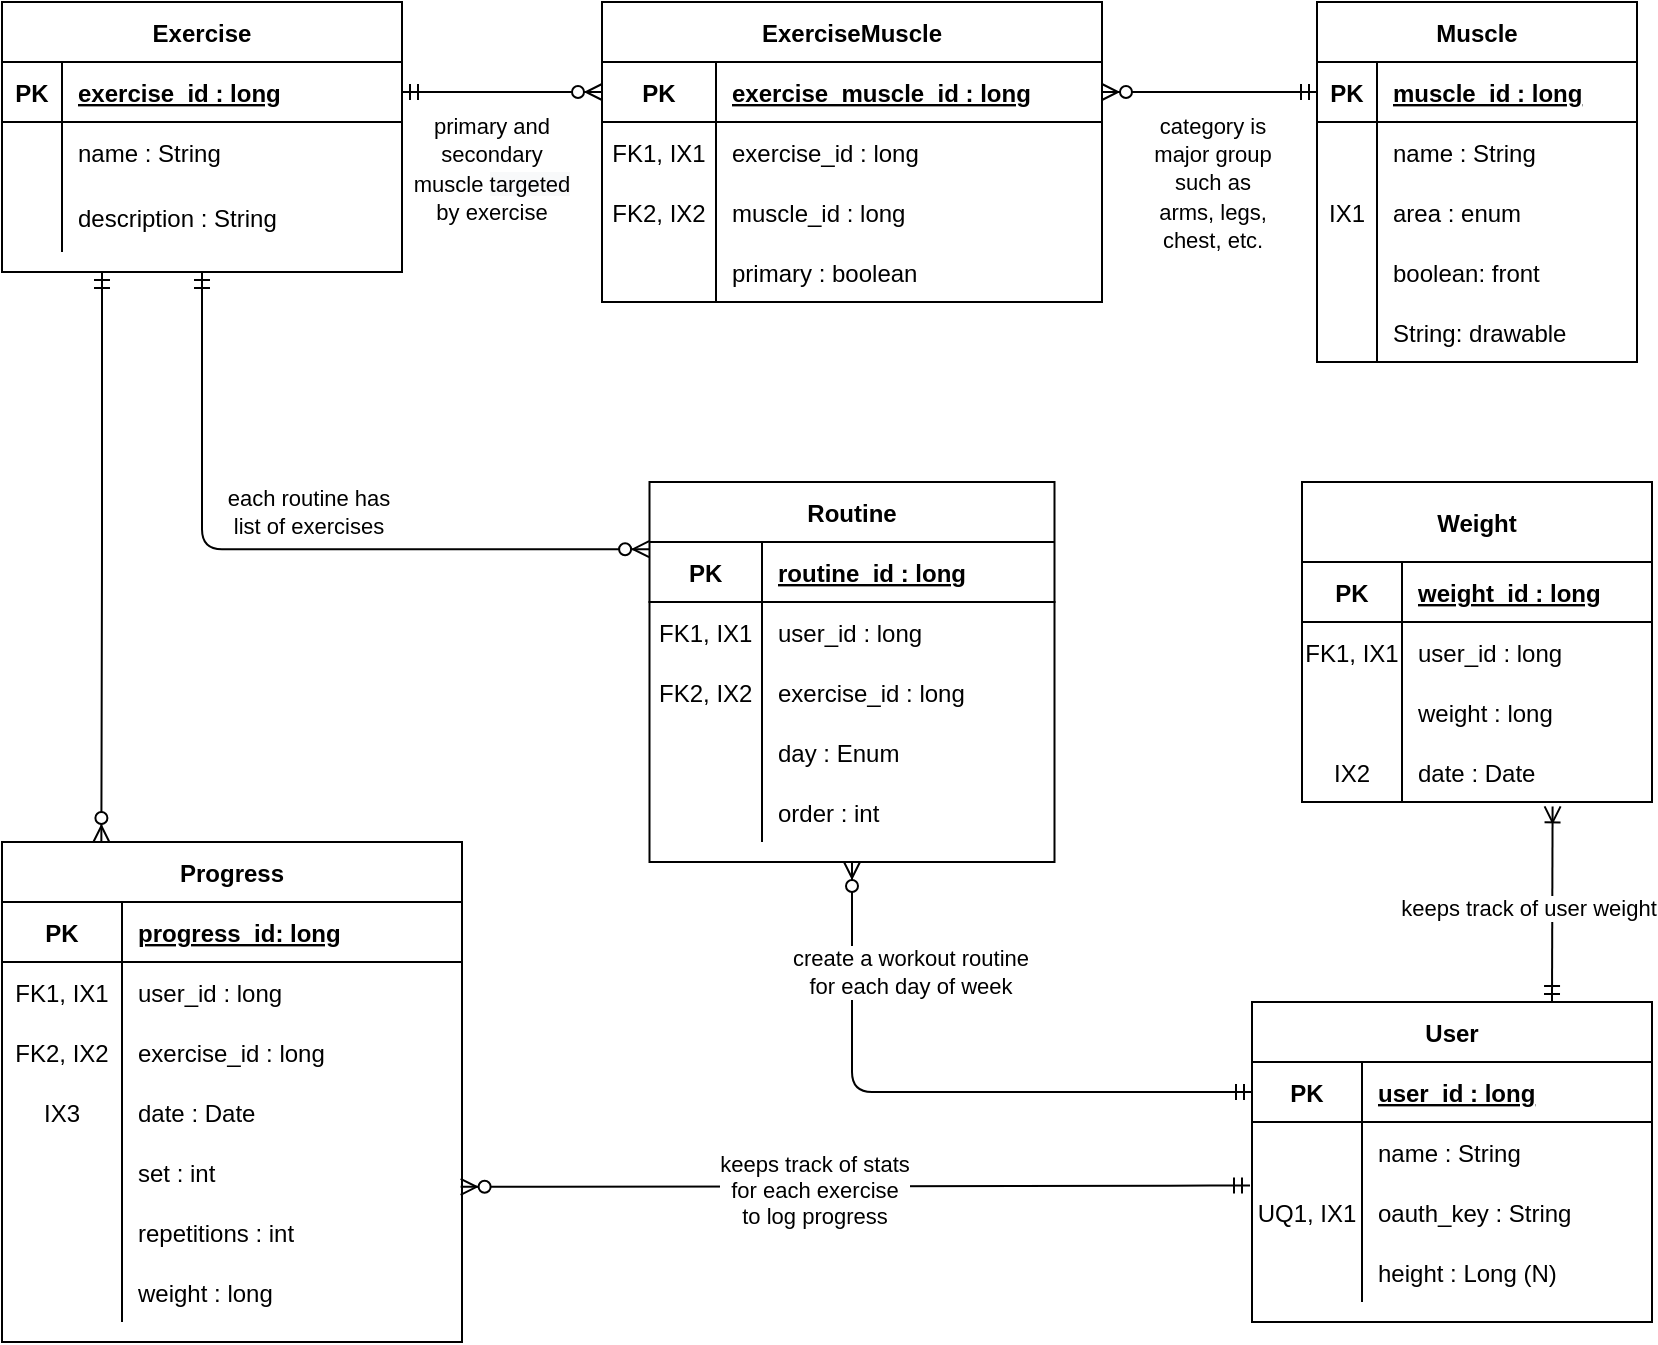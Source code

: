<mxfile version="13.9.6" type="device"><diagram id="Q6YfByepirMHfdgDxiGw" name="Page-1"><mxGraphModel dx="1028" dy="520" grid="1" gridSize="10" guides="1" tooltips="1" connect="1" arrows="1" fold="1" page="1" pageScale="1" pageWidth="850" pageHeight="1100" math="0" shadow="0"><root><mxCell id="0"/><mxCell id="1" parent="0"/><mxCell id="9hliLJSUuDG-UG1t3mNE-100" value="" style="fontSize=12;html=1;endArrow=ERzeroToMany;endFill=1;exitX=1;exitY=0.5;exitDx=0;exitDy=0;entryX=0;entryY=0.5;entryDx=0;entryDy=0;startArrow=ERmandOne;startFill=0;" parent="1" source="9hliLJSUuDG-UG1t3mNE-2" target="9hliLJSUuDG-UG1t3mNE-15" edge="1"><mxGeometry width="100" height="100" relative="1" as="geometry"><mxPoint x="250" y="220" as="sourcePoint"/><mxPoint x="310" y="135" as="targetPoint"/></mxGeometry></mxCell><mxCell id="RDluwMORNLAqVn_TTHdL-29" value="&lt;span style=&quot;color: rgba(0 , 0 , 0 , 0) ; font-family: monospace ; font-size: 0px ; background-color: rgb(248 , 249 , 250)&quot;&gt;%3CmxGraphModel%3E%3Croot%3E%3CmxCell%20id%3D%220%22%2F%3E%3CmxCell%20id%3D%221%22%20parent%3D%220%22%2F%3E%3CmxCell%20id%3D%222%22%20value%3D%22muscles%20targeted%26lt%3Bbr%26gt%3Bby%20exercise%20grouped%26lt%3Bbr%26gt%3Bby%20primary%20and%26amp%3Bnbsp%3B%26lt%3Bbr%26gt%3Bsecondary%22%20style%3D%22edgeLabel%3Bhtml%3D1%3Balign%3Dcenter%3BverticalAlign%3Dmiddle%3Bresizable%3D0%3Bpoints%3D%5B%5D%3B%22%20vertex%3D%221%22%20connectable%3D%220%22%20parent%3D%221%22%3E%3CmxGeometry%20x%3D%22291%22%20y%3D%22166%22%20as%3D%22geometry%22%2F%3E%3C%2FmxCell%3E%3C%2Froot%3E%3C%2FmxGraphModel%3E&lt;/span&gt;&lt;span style=&quot;color: rgba(0 , 0 , 0 , 0) ; font-family: monospace ; font-size: 0px ; background-color: rgb(248 , 249 , 250)&quot;&gt;%3CmxGraphModel%3E%3Croot%3E%3CmxCell%20id%3D%220%22%2F%3E%3CmxCell%20id%3D%221%22%20parent%3D%220%22%2F%3E%3CmxCell%20id%3D%222%22%20value%3D%22muscles%20targeted%26lt%3Bbr%26gt%3Bby%20exercise%20grouped%26lt%3Bbr%26gt%3Bby%20primary%20and%26amp%3Bnbsp%3B%26lt%3Bbr%26gt%3Bsecondary%22%20style%3D%22edgeLabel%3Bhtml%3D1%3Balign%3Dcenter%3BverticalAlign%3Dmiddle%3Bresizable%3D0%3Bpoints%3D%5B%5D%3B%22%20vertex%3D%221%22%20connectable%3D%220%22%20parent%3D%221%22%3E%3CmxGeometry%20x%3D%22291%22%20y%3D%22166%22%20as%3D%22geometry%22%2F%3E%3C%2FmxCell%3E%3C%2Froot%3E%3C%2FmxGraphModel%3E&lt;/span&gt;" style="edgeLabel;html=1;align=center;verticalAlign=middle;resizable=0;points=[];" parent="9hliLJSUuDG-UG1t3mNE-100" vertex="1" connectable="0"><mxGeometry x="0.147" y="-1" relative="1" as="geometry"><mxPoint as="offset"/></mxGeometry></mxCell><mxCell id="9hliLJSUuDG-UG1t3mNE-105" value="" style="edgeStyle=entityRelationEdgeStyle;fontSize=12;html=1;endArrow=ERzeroToMany;entryX=1;entryY=0.5;entryDx=0;entryDy=0;exitX=0;exitY=0.5;exitDx=0;exitDy=0;endFill=1;startArrow=ERmandOne;startFill=0;" parent="1" source="9hliLJSUuDG-UG1t3mNE-41" target="9hliLJSUuDG-UG1t3mNE-15" edge="1"><mxGeometry width="100" height="100" relative="1" as="geometry"><mxPoint x="860" y="50" as="sourcePoint"/><mxPoint x="690" y="50" as="targetPoint"/></mxGeometry></mxCell><mxCell id="9hliLJSUuDG-UG1t3mNE-178" value="" style="fontSize=12;html=1;endArrow=ERoneToMany;startArrow=ERmandOne;startFill=0;exitX=0.75;exitY=0;exitDx=0;exitDy=0;entryX=0.716;entryY=1.073;entryDx=0;entryDy=0;entryPerimeter=0;" parent="1" source="9hliLJSUuDG-UG1t3mNE-108" target="RDluwMORNLAqVn_TTHdL-11" edge="1"><mxGeometry width="100" height="100" relative="1" as="geometry"><mxPoint x="780" y="638" as="sourcePoint"/><mxPoint x="790" y="590" as="targetPoint"/></mxGeometry></mxCell><mxCell id="RDluwMORNLAqVn_TTHdL-20" value="keeps track of user weight" style="edgeLabel;html=1;align=center;verticalAlign=middle;resizable=0;points=[];" parent="9hliLJSUuDG-UG1t3mNE-178" vertex="1" connectable="0"><mxGeometry x="-0.327" relative="1" as="geometry"><mxPoint x="-12.6" y="-14" as="offset"/></mxGeometry></mxCell><mxCell id="9hliLJSUuDG-UG1t3mNE-179" value="" style="fontSize=12;html=1;endArrow=ERzeroToMany;startArrow=ERmandOne;startFill=0;exitX=0;exitY=0.5;exitDx=0;exitDy=0;edgeStyle=orthogonalEdgeStyle;elbow=vertical;entryX=0.5;entryY=1;entryDx=0;entryDy=0;endFill=1;" parent="1" source="9hliLJSUuDG-UG1t3mNE-109" target="9hliLJSUuDG-UG1t3mNE-152" edge="1"><mxGeometry width="100" height="100" relative="1" as="geometry"><mxPoint x="630" y="552" as="sourcePoint"/><mxPoint x="440" y="590" as="targetPoint"/></mxGeometry></mxCell><mxCell id="RDluwMORNLAqVn_TTHdL-21" value="create a workout routine&lt;br&gt;for each day of week" style="edgeLabel;html=1;align=center;verticalAlign=middle;resizable=0;points=[];" parent="9hliLJSUuDG-UG1t3mNE-179" vertex="1" connectable="0"><mxGeometry x="0.036" y="-43" relative="1" as="geometry"><mxPoint x="-8.25" y="-17" as="offset"/></mxGeometry></mxCell><mxCell id="9hliLJSUuDG-UG1t3mNE-218" value="" style="fontSize=12;html=1;endArrow=ERzeroToMany;startArrow=ERmandOne;startFill=0;entryX=-0.001;entryY=0.12;entryDx=0;entryDy=0;exitX=0.5;exitY=1;exitDx=0;exitDy=0;entryPerimeter=0;edgeStyle=orthogonalEdgeStyle;endFill=1;" parent="1" source="9hliLJSUuDG-UG1t3mNE-1" target="9hliLJSUuDG-UG1t3mNE-153" edge="1"><mxGeometry width="100" height="100" relative="1" as="geometry"><mxPoint x="160" y="260" as="sourcePoint"/><mxPoint x="185" y="340" as="targetPoint"/></mxGeometry></mxCell><mxCell id="RDluwMORNLAqVn_TTHdL-23" value="each routine has &lt;br&gt;list of exercises" style="edgeLabel;html=1;align=center;verticalAlign=middle;resizable=0;points=[];" parent="9hliLJSUuDG-UG1t3mNE-218" vertex="1" connectable="0"><mxGeometry x="-0.024" y="66" relative="1" as="geometry"><mxPoint x="14.6" y="47.4" as="offset"/></mxGeometry></mxCell><mxCell id="9hliLJSUuDG-UG1t3mNE-219" value="" style="edgeStyle=entityRelationEdgeStyle;fontSize=12;html=1;endArrow=ERmandOne;startArrow=ERzeroToMany;startFill=1;endFill=0;entryX=-0.005;entryY=0.06;entryDx=0;entryDy=0;entryPerimeter=0;exitX=0.997;exitY=0.747;exitDx=0;exitDy=0;exitPerimeter=0;" parent="1" source="9hliLJSUuDG-UG1t3mNE-209" target="9hliLJSUuDG-UG1t3mNE-115" edge="1"><mxGeometry width="100" height="100" relative="1" as="geometry"><mxPoint x="240" y="762" as="sourcePoint"/><mxPoint x="730" y="860" as="targetPoint"/></mxGeometry></mxCell><mxCell id="RDluwMORNLAqVn_TTHdL-24" value="keeps track of stats &lt;br&gt;for each exercise&lt;br&gt;to log progress" style="edgeLabel;html=1;align=center;verticalAlign=middle;resizable=0;points=[];" parent="9hliLJSUuDG-UG1t3mNE-219" vertex="1" connectable="0"><mxGeometry x="-0.109" y="-2" relative="1" as="geometry"><mxPoint as="offset"/></mxGeometry></mxCell><mxCell id="9hliLJSUuDG-UG1t3mNE-221" value="" style="edgeStyle=orthogonalEdgeStyle;fontSize=12;html=1;endArrow=ERzeroToMany;entryX=0.216;entryY=0;entryDx=0;entryDy=0;startArrow=ERmandOne;startFill=0;endFill=1;jumpSize=6;exitX=0.25;exitY=1;exitDx=0;exitDy=0;entryPerimeter=0;" parent="1" source="9hliLJSUuDG-UG1t3mNE-1" target="9hliLJSUuDG-UG1t3mNE-165" edge="1"><mxGeometry width="100" height="100" relative="1" as="geometry"><mxPoint x="30" y="265" as="sourcePoint"/><mxPoint x="520" y="430" as="targetPoint"/></mxGeometry></mxCell><mxCell id="9hliLJSUuDG-UG1t3mNE-1" value="Exercise" style="shape=table;startSize=30;container=1;collapsible=1;childLayout=tableLayout;fixedRows=1;rowLines=0;fontStyle=1;align=center;resizeLast=1;" parent="1" vertex="1"><mxGeometry x="10" y="60" width="200" height="135" as="geometry"/></mxCell><mxCell id="9hliLJSUuDG-UG1t3mNE-2" value="" style="shape=partialRectangle;collapsible=0;dropTarget=0;pointerEvents=0;fillColor=none;top=0;left=0;bottom=1;right=0;points=[[0,0.5],[1,0.5]];portConstraint=eastwest;" parent="9hliLJSUuDG-UG1t3mNE-1" vertex="1"><mxGeometry y="30" width="200" height="30" as="geometry"/></mxCell><mxCell id="9hliLJSUuDG-UG1t3mNE-3" value="PK" style="shape=partialRectangle;connectable=0;fillColor=none;top=0;left=0;bottom=0;right=0;fontStyle=1;overflow=hidden;" parent="9hliLJSUuDG-UG1t3mNE-2" vertex="1"><mxGeometry width="30" height="30" as="geometry"/></mxCell><mxCell id="9hliLJSUuDG-UG1t3mNE-4" value="exercise_id : long" style="shape=partialRectangle;connectable=0;fillColor=none;top=0;left=0;bottom=0;right=0;align=left;spacingLeft=6;fontStyle=5;overflow=hidden;" parent="9hliLJSUuDG-UG1t3mNE-2" vertex="1"><mxGeometry x="30" width="170" height="30" as="geometry"/></mxCell><mxCell id="9hliLJSUuDG-UG1t3mNE-5" value="" style="shape=partialRectangle;collapsible=0;dropTarget=0;pointerEvents=0;fillColor=none;top=0;left=0;bottom=0;right=0;points=[[0,0.5],[1,0.5]];portConstraint=eastwest;" parent="9hliLJSUuDG-UG1t3mNE-1" vertex="1"><mxGeometry y="60" width="200" height="30" as="geometry"/></mxCell><mxCell id="9hliLJSUuDG-UG1t3mNE-6" value="" style="shape=partialRectangle;connectable=0;fillColor=none;top=0;left=0;bottom=0;right=0;editable=1;overflow=hidden;" parent="9hliLJSUuDG-UG1t3mNE-5" vertex="1"><mxGeometry width="30" height="30" as="geometry"/></mxCell><mxCell id="9hliLJSUuDG-UG1t3mNE-7" value="name : String" style="shape=partialRectangle;connectable=0;fillColor=none;top=0;left=0;bottom=0;right=0;align=left;spacingLeft=6;overflow=hidden;" parent="9hliLJSUuDG-UG1t3mNE-5" vertex="1"><mxGeometry x="30" width="170" height="30" as="geometry"/></mxCell><mxCell id="9hliLJSUuDG-UG1t3mNE-71" value="" style="shape=partialRectangle;collapsible=0;dropTarget=0;pointerEvents=0;fillColor=none;top=0;left=0;bottom=0;right=0;points=[[0,0.5],[1,0.5]];portConstraint=eastwest;" parent="9hliLJSUuDG-UG1t3mNE-1" vertex="1"><mxGeometry y="90" width="200" height="35" as="geometry"/></mxCell><mxCell id="9hliLJSUuDG-UG1t3mNE-72" value="" style="shape=partialRectangle;connectable=0;fillColor=none;top=0;left=0;bottom=0;right=0;editable=1;overflow=hidden;" parent="9hliLJSUuDG-UG1t3mNE-71" vertex="1"><mxGeometry width="30" height="35" as="geometry"/></mxCell><mxCell id="9hliLJSUuDG-UG1t3mNE-73" value="description : String" style="shape=partialRectangle;connectable=0;fillColor=none;top=0;left=0;bottom=0;right=0;align=left;spacingLeft=6;overflow=hidden;" parent="9hliLJSUuDG-UG1t3mNE-71" vertex="1"><mxGeometry x="30" width="170" height="35" as="geometry"/></mxCell><mxCell id="9hliLJSUuDG-UG1t3mNE-40" value="Muscle" style="shape=table;startSize=30;container=1;collapsible=1;childLayout=tableLayout;fixedRows=1;rowLines=0;fontStyle=1;align=center;resizeLast=1;" parent="1" vertex="1"><mxGeometry x="667.5" y="60" width="160" height="180" as="geometry"/></mxCell><mxCell id="9hliLJSUuDG-UG1t3mNE-41" value="" style="shape=partialRectangle;collapsible=0;dropTarget=0;pointerEvents=0;fillColor=none;top=0;left=0;bottom=1;right=0;points=[[0,0.5],[1,0.5]];portConstraint=eastwest;" parent="9hliLJSUuDG-UG1t3mNE-40" vertex="1"><mxGeometry y="30" width="160" height="30" as="geometry"/></mxCell><mxCell id="9hliLJSUuDG-UG1t3mNE-42" value="PK" style="shape=partialRectangle;connectable=0;fillColor=none;top=0;left=0;bottom=0;right=0;fontStyle=1;overflow=hidden;" parent="9hliLJSUuDG-UG1t3mNE-41" vertex="1"><mxGeometry width="30" height="30" as="geometry"/></mxCell><mxCell id="9hliLJSUuDG-UG1t3mNE-43" value="muscle_id : long" style="shape=partialRectangle;connectable=0;fillColor=none;top=0;left=0;bottom=0;right=0;align=left;spacingLeft=6;fontStyle=5;overflow=hidden;" parent="9hliLJSUuDG-UG1t3mNE-41" vertex="1"><mxGeometry x="30" width="130" height="30" as="geometry"/></mxCell><mxCell id="9hliLJSUuDG-UG1t3mNE-44" value="" style="shape=partialRectangle;collapsible=0;dropTarget=0;pointerEvents=0;fillColor=none;top=0;left=0;bottom=0;right=0;points=[[0,0.5],[1,0.5]];portConstraint=eastwest;" parent="9hliLJSUuDG-UG1t3mNE-40" vertex="1"><mxGeometry y="60" width="160" height="30" as="geometry"/></mxCell><mxCell id="9hliLJSUuDG-UG1t3mNE-45" value="" style="shape=partialRectangle;connectable=0;fillColor=none;top=0;left=0;bottom=0;right=0;editable=1;overflow=hidden;" parent="9hliLJSUuDG-UG1t3mNE-44" vertex="1"><mxGeometry width="30" height="30" as="geometry"/></mxCell><mxCell id="9hliLJSUuDG-UG1t3mNE-46" value="name : String" style="shape=partialRectangle;connectable=0;fillColor=none;top=0;left=0;bottom=0;right=0;align=left;spacingLeft=6;overflow=hidden;" parent="9hliLJSUuDG-UG1t3mNE-44" vertex="1"><mxGeometry x="30" width="130" height="30" as="geometry"/></mxCell><mxCell id="9hliLJSUuDG-UG1t3mNE-47" value="" style="shape=partialRectangle;collapsible=0;dropTarget=0;pointerEvents=0;fillColor=none;top=0;left=0;bottom=0;right=0;points=[[0,0.5],[1,0.5]];portConstraint=eastwest;" parent="9hliLJSUuDG-UG1t3mNE-40" vertex="1"><mxGeometry y="90" width="160" height="30" as="geometry"/></mxCell><mxCell id="9hliLJSUuDG-UG1t3mNE-48" value="IX1" style="shape=partialRectangle;connectable=0;fillColor=none;top=0;left=0;bottom=0;right=0;editable=1;overflow=hidden;" parent="9hliLJSUuDG-UG1t3mNE-47" vertex="1"><mxGeometry width="30" height="30" as="geometry"/></mxCell><mxCell id="9hliLJSUuDG-UG1t3mNE-49" value="area : enum" style="shape=partialRectangle;connectable=0;fillColor=none;top=0;left=0;bottom=0;right=0;align=left;spacingLeft=6;overflow=hidden;" parent="9hliLJSUuDG-UG1t3mNE-47" vertex="1"><mxGeometry x="30" width="130" height="30" as="geometry"/></mxCell><mxCell id="71SKFXJN1rLLj5EUi6o0-1" value="" style="shape=partialRectangle;collapsible=0;dropTarget=0;pointerEvents=0;fillColor=none;top=0;left=0;bottom=0;right=0;points=[[0,0.5],[1,0.5]];portConstraint=eastwest;" vertex="1" parent="9hliLJSUuDG-UG1t3mNE-40"><mxGeometry y="120" width="160" height="30" as="geometry"/></mxCell><mxCell id="71SKFXJN1rLLj5EUi6o0-2" value="" style="shape=partialRectangle;connectable=0;fillColor=none;top=0;left=0;bottom=0;right=0;editable=1;overflow=hidden;" vertex="1" parent="71SKFXJN1rLLj5EUi6o0-1"><mxGeometry width="30" height="30" as="geometry"/></mxCell><mxCell id="71SKFXJN1rLLj5EUi6o0-3" value="boolean: front" style="shape=partialRectangle;connectable=0;fillColor=none;top=0;left=0;bottom=0;right=0;align=left;spacingLeft=6;overflow=hidden;" vertex="1" parent="71SKFXJN1rLLj5EUi6o0-1"><mxGeometry x="30" width="130" height="30" as="geometry"/></mxCell><mxCell id="71SKFXJN1rLLj5EUi6o0-4" value="" style="shape=partialRectangle;collapsible=0;dropTarget=0;pointerEvents=0;fillColor=none;top=0;left=0;bottom=0;right=0;points=[[0,0.5],[1,0.5]];portConstraint=eastwest;" vertex="1" parent="9hliLJSUuDG-UG1t3mNE-40"><mxGeometry y="150" width="160" height="30" as="geometry"/></mxCell><mxCell id="71SKFXJN1rLLj5EUi6o0-5" value="" style="shape=partialRectangle;connectable=0;fillColor=none;top=0;left=0;bottom=0;right=0;editable=1;overflow=hidden;" vertex="1" parent="71SKFXJN1rLLj5EUi6o0-4"><mxGeometry width="30" height="30" as="geometry"/></mxCell><mxCell id="71SKFXJN1rLLj5EUi6o0-6" value="String: drawable" style="shape=partialRectangle;connectable=0;fillColor=none;top=0;left=0;bottom=0;right=0;align=left;spacingLeft=6;overflow=hidden;" vertex="1" parent="71SKFXJN1rLLj5EUi6o0-4"><mxGeometry x="30" width="130" height="30" as="geometry"/></mxCell><mxCell id="9hliLJSUuDG-UG1t3mNE-152" value="Routine" style="shape=table;startSize=30;container=1;collapsible=1;childLayout=tableLayout;fixedRows=1;rowLines=0;fontStyle=1;align=center;resizeLast=1;" parent="1" vertex="1"><mxGeometry x="333.75" y="300" width="202.5" height="190" as="geometry"/></mxCell><mxCell id="9hliLJSUuDG-UG1t3mNE-153" value="" style="shape=partialRectangle;collapsible=0;dropTarget=0;pointerEvents=0;fillColor=none;top=0;left=0;bottom=1;right=0;points=[[0,0.5],[1,0.5]];portConstraint=eastwest;" parent="9hliLJSUuDG-UG1t3mNE-152" vertex="1"><mxGeometry y="30" width="202.5" height="30" as="geometry"/></mxCell><mxCell id="9hliLJSUuDG-UG1t3mNE-154" value="PK" style="shape=partialRectangle;connectable=0;fillColor=none;top=0;left=0;bottom=0;right=0;fontStyle=1;overflow=hidden;" parent="9hliLJSUuDG-UG1t3mNE-153" vertex="1"><mxGeometry width="56.25" height="30" as="geometry"/></mxCell><mxCell id="9hliLJSUuDG-UG1t3mNE-155" value="routine_id : long" style="shape=partialRectangle;connectable=0;fillColor=none;top=0;left=0;bottom=0;right=0;align=left;spacingLeft=6;fontStyle=5;overflow=hidden;" parent="9hliLJSUuDG-UG1t3mNE-153" vertex="1"><mxGeometry x="56.25" width="146.25" height="30" as="geometry"/></mxCell><mxCell id="9hliLJSUuDG-UG1t3mNE-156" value="" style="shape=partialRectangle;collapsible=0;dropTarget=0;pointerEvents=0;fillColor=none;top=0;left=0;bottom=0;right=0;points=[[0,0.5],[1,0.5]];portConstraint=eastwest;" parent="9hliLJSUuDG-UG1t3mNE-152" vertex="1"><mxGeometry y="60" width="202.5" height="30" as="geometry"/></mxCell><mxCell id="9hliLJSUuDG-UG1t3mNE-157" value="FK1, IX1" style="shape=partialRectangle;connectable=0;fillColor=none;top=0;left=0;bottom=0;right=0;editable=1;overflow=hidden;" parent="9hliLJSUuDG-UG1t3mNE-156" vertex="1"><mxGeometry width="56.25" height="30" as="geometry"/></mxCell><mxCell id="9hliLJSUuDG-UG1t3mNE-158" value="user_id : long" style="shape=partialRectangle;connectable=0;fillColor=none;top=0;left=0;bottom=0;right=0;align=left;spacingLeft=6;overflow=hidden;" parent="9hliLJSUuDG-UG1t3mNE-156" vertex="1"><mxGeometry x="56.25" width="146.25" height="30" as="geometry"/></mxCell><mxCell id="9hliLJSUuDG-UG1t3mNE-159" value="" style="shape=partialRectangle;collapsible=0;dropTarget=0;pointerEvents=0;fillColor=none;top=0;left=0;bottom=0;right=0;points=[[0,0.5],[1,0.5]];portConstraint=eastwest;" parent="9hliLJSUuDG-UG1t3mNE-152" vertex="1"><mxGeometry y="90" width="202.5" height="30" as="geometry"/></mxCell><mxCell id="9hliLJSUuDG-UG1t3mNE-160" value="FK2, IX2" style="shape=partialRectangle;connectable=0;fillColor=none;top=0;left=0;bottom=0;right=0;editable=1;overflow=hidden;" parent="9hliLJSUuDG-UG1t3mNE-159" vertex="1"><mxGeometry width="56.25" height="30" as="geometry"/></mxCell><mxCell id="9hliLJSUuDG-UG1t3mNE-161" value="exercise_id : long" style="shape=partialRectangle;connectable=0;fillColor=none;top=0;left=0;bottom=0;right=0;align=left;spacingLeft=6;overflow=hidden;" parent="9hliLJSUuDG-UG1t3mNE-159" vertex="1"><mxGeometry x="56.25" width="146.25" height="30" as="geometry"/></mxCell><mxCell id="RDluwMORNLAqVn_TTHdL-8" value="" style="shape=partialRectangle;collapsible=0;dropTarget=0;pointerEvents=0;fillColor=none;top=0;left=0;bottom=0;right=0;points=[[0,0.5],[1,0.5]];portConstraint=eastwest;" parent="9hliLJSUuDG-UG1t3mNE-152" vertex="1"><mxGeometry y="120" width="202.5" height="30" as="geometry"/></mxCell><mxCell id="RDluwMORNLAqVn_TTHdL-9" value="" style="shape=partialRectangle;connectable=0;fillColor=none;top=0;left=0;bottom=0;right=0;editable=1;overflow=hidden;" parent="RDluwMORNLAqVn_TTHdL-8" vertex="1"><mxGeometry width="56.25" height="30" as="geometry"/></mxCell><mxCell id="RDluwMORNLAqVn_TTHdL-10" value="day : Enum" style="shape=partialRectangle;connectable=0;fillColor=none;top=0;left=0;bottom=0;right=0;align=left;spacingLeft=6;overflow=hidden;" parent="RDluwMORNLAqVn_TTHdL-8" vertex="1"><mxGeometry x="56.25" width="146.25" height="30" as="geometry"/></mxCell><mxCell id="ELQZBwiEEkwCAG5e-MeL-1" value="" style="shape=partialRectangle;collapsible=0;dropTarget=0;pointerEvents=0;fillColor=none;top=0;left=0;bottom=0;right=0;points=[[0,0.5],[1,0.5]];portConstraint=eastwest;" parent="9hliLJSUuDG-UG1t3mNE-152" vertex="1"><mxGeometry y="150" width="202.5" height="30" as="geometry"/></mxCell><mxCell id="ELQZBwiEEkwCAG5e-MeL-2" value="" style="shape=partialRectangle;connectable=0;fillColor=none;top=0;left=0;bottom=0;right=0;editable=1;overflow=hidden;" parent="ELQZBwiEEkwCAG5e-MeL-1" vertex="1"><mxGeometry width="56.25" height="30" as="geometry"/></mxCell><mxCell id="ELQZBwiEEkwCAG5e-MeL-3" value="order : int" style="shape=partialRectangle;connectable=0;fillColor=none;top=0;left=0;bottom=0;right=0;align=left;spacingLeft=6;overflow=hidden;" parent="ELQZBwiEEkwCAG5e-MeL-1" vertex="1"><mxGeometry x="56.25" width="146.25" height="30" as="geometry"/></mxCell><mxCell id="9hliLJSUuDG-UG1t3mNE-14" value="ExerciseMuscle" style="shape=table;startSize=30;container=1;collapsible=1;childLayout=tableLayout;fixedRows=1;rowLines=0;fontStyle=1;align=center;resizeLast=1;" parent="1" vertex="1"><mxGeometry x="310" y="60" width="250" height="150" as="geometry"/></mxCell><mxCell id="9hliLJSUuDG-UG1t3mNE-15" value="" style="shape=partialRectangle;collapsible=0;dropTarget=0;pointerEvents=0;fillColor=none;top=0;left=0;bottom=1;right=0;points=[[0,0.5],[1,0.5]];portConstraint=eastwest;" parent="9hliLJSUuDG-UG1t3mNE-14" vertex="1"><mxGeometry y="30" width="250" height="30" as="geometry"/></mxCell><mxCell id="9hliLJSUuDG-UG1t3mNE-16" value="PK" style="shape=partialRectangle;connectable=0;fillColor=none;top=0;left=0;bottom=0;right=0;fontStyle=1;overflow=hidden;" parent="9hliLJSUuDG-UG1t3mNE-15" vertex="1"><mxGeometry width="57" height="30" as="geometry"/></mxCell><mxCell id="9hliLJSUuDG-UG1t3mNE-17" value="exercise_muscle_id : long" style="shape=partialRectangle;connectable=0;fillColor=none;top=0;left=0;bottom=0;right=0;align=left;spacingLeft=6;fontStyle=5;overflow=hidden;" parent="9hliLJSUuDG-UG1t3mNE-15" vertex="1"><mxGeometry x="57" width="193" height="30" as="geometry"/></mxCell><mxCell id="9hliLJSUuDG-UG1t3mNE-18" value="" style="shape=partialRectangle;collapsible=0;dropTarget=0;pointerEvents=0;fillColor=none;top=0;left=0;bottom=0;right=0;points=[[0,0.5],[1,0.5]];portConstraint=eastwest;" parent="9hliLJSUuDG-UG1t3mNE-14" vertex="1"><mxGeometry y="60" width="250" height="30" as="geometry"/></mxCell><mxCell id="9hliLJSUuDG-UG1t3mNE-19" value="FK1, IX1" style="shape=partialRectangle;connectable=0;fillColor=none;top=0;left=0;bottom=0;right=0;editable=1;overflow=hidden;" parent="9hliLJSUuDG-UG1t3mNE-18" vertex="1"><mxGeometry width="57" height="30" as="geometry"/></mxCell><mxCell id="9hliLJSUuDG-UG1t3mNE-20" value="exercise_id : long" style="shape=partialRectangle;connectable=0;fillColor=none;top=0;left=0;bottom=0;right=0;align=left;spacingLeft=6;overflow=hidden;" parent="9hliLJSUuDG-UG1t3mNE-18" vertex="1"><mxGeometry x="57" width="193" height="30" as="geometry"/></mxCell><mxCell id="x-M7oOTBJ3gAUJVKY0sQ-9" value="" style="shape=partialRectangle;collapsible=0;dropTarget=0;pointerEvents=0;fillColor=none;top=0;left=0;bottom=0;right=0;points=[[0,0.5],[1,0.5]];portConstraint=eastwest;" parent="9hliLJSUuDG-UG1t3mNE-14" vertex="1"><mxGeometry y="90" width="250" height="30" as="geometry"/></mxCell><mxCell id="x-M7oOTBJ3gAUJVKY0sQ-10" value="FK2, IX2" style="shape=partialRectangle;connectable=0;fillColor=none;top=0;left=0;bottom=0;right=0;editable=1;overflow=hidden;" parent="x-M7oOTBJ3gAUJVKY0sQ-9" vertex="1"><mxGeometry width="57" height="30" as="geometry"/></mxCell><mxCell id="x-M7oOTBJ3gAUJVKY0sQ-11" value="muscle_id : long" style="shape=partialRectangle;connectable=0;fillColor=none;top=0;left=0;bottom=0;right=0;align=left;spacingLeft=6;overflow=hidden;" parent="x-M7oOTBJ3gAUJVKY0sQ-9" vertex="1"><mxGeometry x="57" width="193" height="30" as="geometry"/></mxCell><mxCell id="x-M7oOTBJ3gAUJVKY0sQ-12" value="" style="shape=partialRectangle;collapsible=0;dropTarget=0;pointerEvents=0;fillColor=none;top=0;left=0;bottom=0;right=0;points=[[0,0.5],[1,0.5]];portConstraint=eastwest;" parent="9hliLJSUuDG-UG1t3mNE-14" vertex="1"><mxGeometry y="120" width="250" height="30" as="geometry"/></mxCell><mxCell id="x-M7oOTBJ3gAUJVKY0sQ-13" value="" style="shape=partialRectangle;connectable=0;fillColor=none;top=0;left=0;bottom=0;right=0;editable=1;overflow=hidden;" parent="x-M7oOTBJ3gAUJVKY0sQ-12" vertex="1"><mxGeometry width="57" height="30" as="geometry"/></mxCell><mxCell id="x-M7oOTBJ3gAUJVKY0sQ-14" value="primary : boolean" style="shape=partialRectangle;connectable=0;fillColor=none;top=0;left=0;bottom=0;right=0;align=left;spacingLeft=6;overflow=hidden;" parent="x-M7oOTBJ3gAUJVKY0sQ-12" vertex="1"><mxGeometry x="57" width="193" height="30" as="geometry"/></mxCell><mxCell id="9hliLJSUuDG-UG1t3mNE-108" value="User" style="shape=table;startSize=30;container=1;collapsible=1;childLayout=tableLayout;fixedRows=1;rowLines=0;fontStyle=1;align=center;resizeLast=1;" parent="1" vertex="1"><mxGeometry x="635" y="560" width="200" height="160" as="geometry"/></mxCell><mxCell id="9hliLJSUuDG-UG1t3mNE-109" value="" style="shape=partialRectangle;collapsible=0;dropTarget=0;pointerEvents=0;fillColor=none;top=0;left=0;bottom=1;right=0;points=[[0,0.5],[1,0.5]];portConstraint=eastwest;" parent="9hliLJSUuDG-UG1t3mNE-108" vertex="1"><mxGeometry y="30" width="200" height="30" as="geometry"/></mxCell><mxCell id="9hliLJSUuDG-UG1t3mNE-110" value="PK" style="shape=partialRectangle;connectable=0;fillColor=none;top=0;left=0;bottom=0;right=0;fontStyle=1;overflow=hidden;" parent="9hliLJSUuDG-UG1t3mNE-109" vertex="1"><mxGeometry width="55" height="30" as="geometry"/></mxCell><mxCell id="9hliLJSUuDG-UG1t3mNE-111" value="user_id : long" style="shape=partialRectangle;connectable=0;fillColor=none;top=0;left=0;bottom=0;right=0;align=left;spacingLeft=6;fontStyle=5;overflow=hidden;" parent="9hliLJSUuDG-UG1t3mNE-109" vertex="1"><mxGeometry x="55" width="145" height="30" as="geometry"/></mxCell><mxCell id="9hliLJSUuDG-UG1t3mNE-112" value="" style="shape=partialRectangle;collapsible=0;dropTarget=0;pointerEvents=0;fillColor=none;top=0;left=0;bottom=0;right=0;points=[[0,0.5],[1,0.5]];portConstraint=eastwest;" parent="9hliLJSUuDG-UG1t3mNE-108" vertex="1"><mxGeometry y="60" width="200" height="30" as="geometry"/></mxCell><mxCell id="9hliLJSUuDG-UG1t3mNE-113" value="" style="shape=partialRectangle;connectable=0;fillColor=none;top=0;left=0;bottom=0;right=0;editable=1;overflow=hidden;" parent="9hliLJSUuDG-UG1t3mNE-112" vertex="1"><mxGeometry width="55" height="30" as="geometry"/></mxCell><mxCell id="9hliLJSUuDG-UG1t3mNE-114" value="name : String" style="shape=partialRectangle;connectable=0;fillColor=none;top=0;left=0;bottom=0;right=0;align=left;spacingLeft=6;overflow=hidden;" parent="9hliLJSUuDG-UG1t3mNE-112" vertex="1"><mxGeometry x="55" width="145" height="30" as="geometry"/></mxCell><mxCell id="9hliLJSUuDG-UG1t3mNE-115" value="" style="shape=partialRectangle;collapsible=0;dropTarget=0;pointerEvents=0;fillColor=none;top=0;left=0;bottom=0;right=0;points=[[0,0.5],[1,0.5]];portConstraint=eastwest;" parent="9hliLJSUuDG-UG1t3mNE-108" vertex="1"><mxGeometry y="90" width="200" height="30" as="geometry"/></mxCell><mxCell id="9hliLJSUuDG-UG1t3mNE-116" value="UQ1, IX1" style="shape=partialRectangle;connectable=0;fillColor=none;top=0;left=0;bottom=0;right=0;editable=1;overflow=hidden;" parent="9hliLJSUuDG-UG1t3mNE-115" vertex="1"><mxGeometry width="55" height="30" as="geometry"/></mxCell><mxCell id="9hliLJSUuDG-UG1t3mNE-117" value="oauth_key : String" style="shape=partialRectangle;connectable=0;fillColor=none;top=0;left=0;bottom=0;right=0;align=left;spacingLeft=6;overflow=hidden;" parent="9hliLJSUuDG-UG1t3mNE-115" vertex="1"><mxGeometry x="55" width="145" height="30" as="geometry"/></mxCell><mxCell id="9hliLJSUuDG-UG1t3mNE-118" value="" style="shape=partialRectangle;collapsible=0;dropTarget=0;pointerEvents=0;fillColor=none;top=0;left=0;bottom=0;right=0;points=[[0,0.5],[1,0.5]];portConstraint=eastwest;" parent="9hliLJSUuDG-UG1t3mNE-108" vertex="1"><mxGeometry y="120" width="200" height="30" as="geometry"/></mxCell><mxCell id="9hliLJSUuDG-UG1t3mNE-119" value="" style="shape=partialRectangle;connectable=0;fillColor=none;top=0;left=0;bottom=0;right=0;editable=1;overflow=hidden;" parent="9hliLJSUuDG-UG1t3mNE-118" vertex="1"><mxGeometry width="55" height="30" as="geometry"/></mxCell><mxCell id="9hliLJSUuDG-UG1t3mNE-120" value="height : Long (N)" style="shape=partialRectangle;connectable=0;fillColor=none;top=0;left=0;bottom=0;right=0;align=left;spacingLeft=6;overflow=hidden;" parent="9hliLJSUuDG-UG1t3mNE-118" vertex="1"><mxGeometry x="55" width="145" height="30" as="geometry"/></mxCell><mxCell id="9hliLJSUuDG-UG1t3mNE-124" value="Weight" style="shape=table;startSize=40;container=1;collapsible=1;childLayout=tableLayout;fixedRows=1;rowLines=0;fontStyle=1;align=center;resizeLast=1;" parent="1" vertex="1"><mxGeometry x="660" y="300" width="175" height="160" as="geometry"/></mxCell><mxCell id="9hliLJSUuDG-UG1t3mNE-125" value="" style="shape=partialRectangle;collapsible=0;dropTarget=0;pointerEvents=0;fillColor=none;top=0;left=0;bottom=1;right=0;points=[[0,0.5],[1,0.5]];portConstraint=eastwest;" parent="9hliLJSUuDG-UG1t3mNE-124" vertex="1"><mxGeometry y="40" width="175" height="30" as="geometry"/></mxCell><mxCell id="9hliLJSUuDG-UG1t3mNE-126" value="PK" style="shape=partialRectangle;connectable=0;fillColor=none;top=0;left=0;bottom=0;right=0;fontStyle=1;overflow=hidden;" parent="9hliLJSUuDG-UG1t3mNE-125" vertex="1"><mxGeometry width="50" height="30" as="geometry"/></mxCell><mxCell id="9hliLJSUuDG-UG1t3mNE-127" value="weight_id : long" style="shape=partialRectangle;connectable=0;fillColor=none;top=0;left=0;bottom=0;right=0;align=left;spacingLeft=6;fontStyle=5;overflow=hidden;" parent="9hliLJSUuDG-UG1t3mNE-125" vertex="1"><mxGeometry x="50" width="125" height="30" as="geometry"/></mxCell><mxCell id="9hliLJSUuDG-UG1t3mNE-128" value="" style="shape=partialRectangle;collapsible=0;dropTarget=0;pointerEvents=0;fillColor=none;top=0;left=0;bottom=0;right=0;points=[[0,0.5],[1,0.5]];portConstraint=eastwest;" parent="9hliLJSUuDG-UG1t3mNE-124" vertex="1"><mxGeometry y="70" width="175" height="30" as="geometry"/></mxCell><mxCell id="9hliLJSUuDG-UG1t3mNE-129" value="FK1, IX1" style="shape=partialRectangle;connectable=0;fillColor=none;top=0;left=0;bottom=0;right=0;editable=1;overflow=hidden;" parent="9hliLJSUuDG-UG1t3mNE-128" vertex="1"><mxGeometry width="50" height="30" as="geometry"/></mxCell><mxCell id="9hliLJSUuDG-UG1t3mNE-130" value="user_id : long" style="shape=partialRectangle;connectable=0;fillColor=none;top=0;left=0;bottom=0;right=0;align=left;spacingLeft=6;overflow=hidden;" parent="9hliLJSUuDG-UG1t3mNE-128" vertex="1"><mxGeometry x="50" width="125" height="30" as="geometry"/></mxCell><mxCell id="9hliLJSUuDG-UG1t3mNE-131" value="" style="shape=partialRectangle;collapsible=0;dropTarget=0;pointerEvents=0;fillColor=none;top=0;left=0;bottom=0;right=0;points=[[0,0.5],[1,0.5]];portConstraint=eastwest;" parent="9hliLJSUuDG-UG1t3mNE-124" vertex="1"><mxGeometry y="100" width="175" height="30" as="geometry"/></mxCell><mxCell id="9hliLJSUuDG-UG1t3mNE-132" value="" style="shape=partialRectangle;connectable=0;fillColor=none;top=0;left=0;bottom=0;right=0;editable=1;overflow=hidden;" parent="9hliLJSUuDG-UG1t3mNE-131" vertex="1"><mxGeometry width="50" height="30" as="geometry"/></mxCell><mxCell id="9hliLJSUuDG-UG1t3mNE-133" value="weight : long" style="shape=partialRectangle;connectable=0;fillColor=none;top=0;left=0;bottom=0;right=0;align=left;spacingLeft=6;overflow=hidden;" parent="9hliLJSUuDG-UG1t3mNE-131" vertex="1"><mxGeometry x="50" width="125" height="30" as="geometry"/></mxCell><mxCell id="RDluwMORNLAqVn_TTHdL-11" value="" style="shape=partialRectangle;collapsible=0;dropTarget=0;pointerEvents=0;fillColor=none;top=0;left=0;bottom=0;right=0;points=[[0,0.5],[1,0.5]];portConstraint=eastwest;" parent="9hliLJSUuDG-UG1t3mNE-124" vertex="1"><mxGeometry y="130" width="175" height="30" as="geometry"/></mxCell><mxCell id="RDluwMORNLAqVn_TTHdL-12" value="IX2" style="shape=partialRectangle;connectable=0;fillColor=none;top=0;left=0;bottom=0;right=0;editable=1;overflow=hidden;" parent="RDluwMORNLAqVn_TTHdL-11" vertex="1"><mxGeometry width="50" height="30" as="geometry"/></mxCell><mxCell id="RDluwMORNLAqVn_TTHdL-13" value="date : Date" style="shape=partialRectangle;connectable=0;fillColor=none;top=0;left=0;bottom=0;right=0;align=left;spacingLeft=6;overflow=hidden;" parent="RDluwMORNLAqVn_TTHdL-11" vertex="1"><mxGeometry x="50" width="125" height="30" as="geometry"/></mxCell><mxCell id="9hliLJSUuDG-UG1t3mNE-165" value="Progress" style="shape=table;startSize=30;container=1;collapsible=1;childLayout=tableLayout;fixedRows=1;rowLines=0;fontStyle=1;align=center;resizeLast=1;" parent="1" vertex="1"><mxGeometry x="10" y="480" width="230" height="250" as="geometry"/></mxCell><mxCell id="9hliLJSUuDG-UG1t3mNE-166" value="" style="shape=partialRectangle;collapsible=0;dropTarget=0;pointerEvents=0;fillColor=none;top=0;left=0;bottom=1;right=0;points=[[0,0.5],[1,0.5]];portConstraint=eastwest;" parent="9hliLJSUuDG-UG1t3mNE-165" vertex="1"><mxGeometry y="30" width="230" height="30" as="geometry"/></mxCell><mxCell id="9hliLJSUuDG-UG1t3mNE-167" value="PK" style="shape=partialRectangle;connectable=0;fillColor=none;top=0;left=0;bottom=0;right=0;fontStyle=1;overflow=hidden;" parent="9hliLJSUuDG-UG1t3mNE-166" vertex="1"><mxGeometry width="60" height="30" as="geometry"/></mxCell><mxCell id="9hliLJSUuDG-UG1t3mNE-168" value="progress_id: long" style="shape=partialRectangle;connectable=0;fillColor=none;top=0;left=0;bottom=0;right=0;align=left;spacingLeft=6;fontStyle=5;overflow=hidden;" parent="9hliLJSUuDG-UG1t3mNE-166" vertex="1"><mxGeometry x="60" width="170" height="30" as="geometry"/></mxCell><mxCell id="9hliLJSUuDG-UG1t3mNE-169" value="" style="shape=partialRectangle;collapsible=0;dropTarget=0;pointerEvents=0;fillColor=none;top=0;left=0;bottom=0;right=0;points=[[0,0.5],[1,0.5]];portConstraint=eastwest;" parent="9hliLJSUuDG-UG1t3mNE-165" vertex="1"><mxGeometry y="60" width="230" height="30" as="geometry"/></mxCell><mxCell id="9hliLJSUuDG-UG1t3mNE-170" value="FK1, IX1" style="shape=partialRectangle;connectable=0;fillColor=none;top=0;left=0;bottom=0;right=0;editable=1;overflow=hidden;" parent="9hliLJSUuDG-UG1t3mNE-169" vertex="1"><mxGeometry width="60" height="30" as="geometry"/></mxCell><mxCell id="9hliLJSUuDG-UG1t3mNE-171" value="user_id : long" style="shape=partialRectangle;connectable=0;fillColor=none;top=0;left=0;bottom=0;right=0;align=left;spacingLeft=6;overflow=hidden;" parent="9hliLJSUuDG-UG1t3mNE-169" vertex="1"><mxGeometry x="60" width="170" height="30" as="geometry"/></mxCell><mxCell id="9hliLJSUuDG-UG1t3mNE-172" value="" style="shape=partialRectangle;collapsible=0;dropTarget=0;pointerEvents=0;fillColor=none;top=0;left=0;bottom=0;right=0;points=[[0,0.5],[1,0.5]];portConstraint=eastwest;" parent="9hliLJSUuDG-UG1t3mNE-165" vertex="1"><mxGeometry y="90" width="230" height="30" as="geometry"/></mxCell><mxCell id="9hliLJSUuDG-UG1t3mNE-173" value="FK2, IX2" style="shape=partialRectangle;connectable=0;fillColor=none;top=0;left=0;bottom=0;right=0;editable=1;overflow=hidden;" parent="9hliLJSUuDG-UG1t3mNE-172" vertex="1"><mxGeometry width="60" height="30" as="geometry"/></mxCell><mxCell id="9hliLJSUuDG-UG1t3mNE-174" value="exercise_id : long" style="shape=partialRectangle;connectable=0;fillColor=none;top=0;left=0;bottom=0;right=0;align=left;spacingLeft=6;overflow=hidden;" parent="9hliLJSUuDG-UG1t3mNE-172" vertex="1"><mxGeometry x="60" width="170" height="30" as="geometry"/></mxCell><mxCell id="9hliLJSUuDG-UG1t3mNE-175" value="" style="shape=partialRectangle;collapsible=0;dropTarget=0;pointerEvents=0;fillColor=none;top=0;left=0;bottom=0;right=0;points=[[0,0.5],[1,0.5]];portConstraint=eastwest;" parent="9hliLJSUuDG-UG1t3mNE-165" vertex="1"><mxGeometry y="120" width="230" height="30" as="geometry"/></mxCell><mxCell id="9hliLJSUuDG-UG1t3mNE-176" value="IX3" style="shape=partialRectangle;connectable=0;fillColor=none;top=0;left=0;bottom=0;right=0;editable=1;overflow=hidden;" parent="9hliLJSUuDG-UG1t3mNE-175" vertex="1"><mxGeometry width="60" height="30" as="geometry"/></mxCell><mxCell id="9hliLJSUuDG-UG1t3mNE-177" value="date : Date" style="shape=partialRectangle;connectable=0;fillColor=none;top=0;left=0;bottom=0;right=0;align=left;spacingLeft=6;overflow=hidden;" parent="9hliLJSUuDG-UG1t3mNE-175" vertex="1"><mxGeometry x="60" width="170" height="30" as="geometry"/></mxCell><mxCell id="9hliLJSUuDG-UG1t3mNE-209" value="" style="shape=partialRectangle;collapsible=0;dropTarget=0;pointerEvents=0;fillColor=none;top=0;left=0;bottom=0;right=0;points=[[0,0.5],[1,0.5]];portConstraint=eastwest;" parent="9hliLJSUuDG-UG1t3mNE-165" vertex="1"><mxGeometry y="150" width="230" height="30" as="geometry"/></mxCell><mxCell id="9hliLJSUuDG-UG1t3mNE-210" value="" style="shape=partialRectangle;connectable=0;fillColor=none;top=0;left=0;bottom=0;right=0;editable=1;overflow=hidden;" parent="9hliLJSUuDG-UG1t3mNE-209" vertex="1"><mxGeometry width="60" height="30" as="geometry"/></mxCell><mxCell id="9hliLJSUuDG-UG1t3mNE-211" value="set : int" style="shape=partialRectangle;connectable=0;fillColor=none;top=0;left=0;bottom=0;right=0;align=left;spacingLeft=6;overflow=hidden;" parent="9hliLJSUuDG-UG1t3mNE-209" vertex="1"><mxGeometry x="60" width="170" height="30" as="geometry"/></mxCell><mxCell id="9hliLJSUuDG-UG1t3mNE-212" value="" style="shape=partialRectangle;collapsible=0;dropTarget=0;pointerEvents=0;fillColor=none;top=0;left=0;bottom=0;right=0;points=[[0,0.5],[1,0.5]];portConstraint=eastwest;" parent="9hliLJSUuDG-UG1t3mNE-165" vertex="1"><mxGeometry y="180" width="230" height="30" as="geometry"/></mxCell><mxCell id="9hliLJSUuDG-UG1t3mNE-213" value="" style="shape=partialRectangle;connectable=0;fillColor=none;top=0;left=0;bottom=0;right=0;editable=1;overflow=hidden;" parent="9hliLJSUuDG-UG1t3mNE-212" vertex="1"><mxGeometry width="60" height="30" as="geometry"/></mxCell><mxCell id="9hliLJSUuDG-UG1t3mNE-214" value="repetitions : int" style="shape=partialRectangle;connectable=0;fillColor=none;top=0;left=0;bottom=0;right=0;align=left;spacingLeft=6;overflow=hidden;" parent="9hliLJSUuDG-UG1t3mNE-212" vertex="1"><mxGeometry x="60" width="170" height="30" as="geometry"/></mxCell><mxCell id="RDluwMORNLAqVn_TTHdL-4" value="" style="shape=partialRectangle;collapsible=0;dropTarget=0;pointerEvents=0;fillColor=none;top=0;left=0;bottom=0;right=0;points=[[0,0.5],[1,0.5]];portConstraint=eastwest;" parent="9hliLJSUuDG-UG1t3mNE-165" vertex="1"><mxGeometry y="210" width="230" height="30" as="geometry"/></mxCell><mxCell id="RDluwMORNLAqVn_TTHdL-5" value="" style="shape=partialRectangle;connectable=0;fillColor=none;top=0;left=0;bottom=0;right=0;editable=1;overflow=hidden;" parent="RDluwMORNLAqVn_TTHdL-4" vertex="1"><mxGeometry width="60" height="30" as="geometry"/></mxCell><mxCell id="RDluwMORNLAqVn_TTHdL-6" value="weight : long" style="shape=partialRectangle;connectable=0;fillColor=none;top=0;left=0;bottom=0;right=0;align=left;spacingLeft=6;overflow=hidden;" parent="RDluwMORNLAqVn_TTHdL-4" vertex="1"><mxGeometry x="60" width="170" height="30" as="geometry"/></mxCell><mxCell id="x-M7oOTBJ3gAUJVKY0sQ-1" value="&lt;span style=&quot;font-size: 11px ; background-color: rgb(255 , 255 , 255)&quot;&gt;category is&lt;/span&gt;&lt;br style=&quot;font-size: 11px&quot;&gt;&lt;span style=&quot;font-size: 11px ; background-color: rgb(255 , 255 , 255)&quot;&gt;major group&lt;/span&gt;&lt;br style=&quot;font-size: 11px&quot;&gt;&lt;span style=&quot;font-size: 11px ; background-color: rgb(255 , 255 , 255)&quot;&gt;such as&lt;/span&gt;&lt;br style=&quot;font-size: 11px&quot;&gt;&lt;span style=&quot;font-size: 11px ; background-color: rgb(255 , 255 , 255)&quot;&gt;arms, legs,&lt;/span&gt;&lt;br style=&quot;font-size: 11px&quot;&gt;&lt;span style=&quot;font-size: 11px ; background-color: rgb(255 , 255 , 255)&quot;&gt;chest, etc.&lt;/span&gt;" style="text;html=1;align=center;verticalAlign=middle;resizable=0;points=[];autosize=1;" parent="1" vertex="1"><mxGeometry x="580" y="110" width="70" height="80" as="geometry"/></mxCell><mxCell id="x-M7oOTBJ3gAUJVKY0sQ-5" value="&#10;&#10;&lt;span style=&quot;color: rgb(0, 0, 0); font-family: helvetica; font-style: normal; font-weight: 400; letter-spacing: normal; text-align: center; text-indent: 0px; text-transform: none; word-spacing: 0px; font-size: 11px; background-color: rgb(255, 255, 255);&quot;&gt;primary and secondary muscle&amp;nbsp;&lt;/span&gt;&lt;span style=&quot;color: rgb(0, 0, 0); font-family: helvetica; font-style: normal; font-weight: 400; letter-spacing: normal; text-align: center; text-indent: 0px; text-transform: none; word-spacing: 0px; background-color: rgb(248, 249, 250); font-size: 11px;&quot;&gt;targeted&lt;/span&gt;&lt;br style=&quot;color: rgb(0, 0, 0); font-family: helvetica; font-style: normal; font-weight: 400; letter-spacing: normal; text-align: center; text-indent: 0px; text-transform: none; word-spacing: 0px; background-color: rgb(248, 249, 250); font-size: 11px;&quot;&gt;&lt;span style=&quot;color: rgb(0, 0, 0); font-family: helvetica; font-style: normal; font-weight: 400; letter-spacing: normal; text-align: center; text-indent: 0px; text-transform: none; word-spacing: 0px; font-size: 11px; background-color: rgb(255, 255, 255);&quot;&gt;by exercise&lt;/span&gt;&#10;&#10;" style="text;html=1;strokeColor=none;fillColor=none;align=center;verticalAlign=middle;whiteSpace=wrap;rounded=0;" parent="1" vertex="1"><mxGeometry x="220" y="104.38" width="70" height="76.25" as="geometry"/></mxCell></root></mxGraphModel></diagram></mxfile>